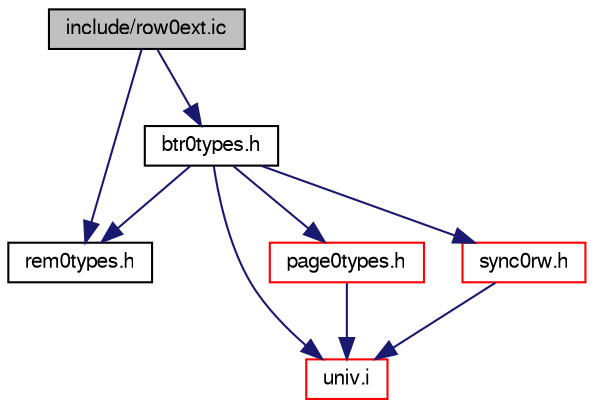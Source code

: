 digraph "include/row0ext.ic"
{
  bgcolor="transparent";
  edge [fontname="FreeSans",fontsize="10",labelfontname="FreeSans",labelfontsize="10"];
  node [fontname="FreeSans",fontsize="10",shape=record];
  Node1 [label="include/row0ext.ic",height=0.2,width=0.4,color="black", fillcolor="grey75", style="filled" fontcolor="black"];
  Node1 -> Node2 [color="midnightblue",fontsize="10",style="solid",fontname="FreeSans"];
  Node2 [label="rem0types.h",height=0.2,width=0.4,color="black",URL="$rem0types_8h.html"];
  Node1 -> Node3 [color="midnightblue",fontsize="10",style="solid",fontname="FreeSans"];
  Node3 [label="btr0types.h",height=0.2,width=0.4,color="black",URL="$btr0types_8h.html"];
  Node3 -> Node4 [color="midnightblue",fontsize="10",style="solid",fontname="FreeSans"];
  Node4 [label="univ.i",height=0.2,width=0.4,color="red",URL="$univ_8i.html"];
  Node3 -> Node2 [color="midnightblue",fontsize="10",style="solid",fontname="FreeSans"];
  Node3 -> Node5 [color="midnightblue",fontsize="10",style="solid",fontname="FreeSans"];
  Node5 [label="page0types.h",height=0.2,width=0.4,color="red",URL="$page0types_8h.html"];
  Node5 -> Node4 [color="midnightblue",fontsize="10",style="solid",fontname="FreeSans"];
  Node3 -> Node6 [color="midnightblue",fontsize="10",style="solid",fontname="FreeSans"];
  Node6 [label="sync0rw.h",height=0.2,width=0.4,color="red",URL="$sync0rw_8h.html"];
  Node6 -> Node4 [color="midnightblue",fontsize="10",style="solid",fontname="FreeSans"];
}
